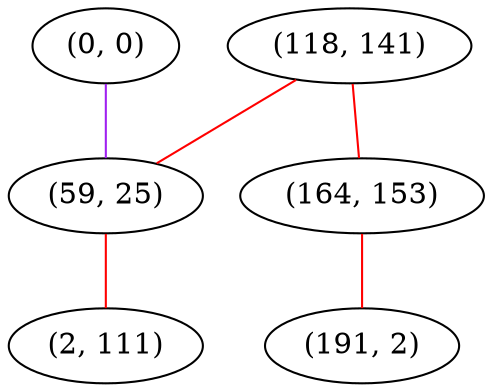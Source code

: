 graph "" {
"(0, 0)";
"(118, 141)";
"(59, 25)";
"(164, 153)";
"(191, 2)";
"(2, 111)";
"(0, 0)" -- "(59, 25)"  [color=purple, key=0, weight=4];
"(118, 141)" -- "(59, 25)"  [color=red, key=0, weight=1];
"(118, 141)" -- "(164, 153)"  [color=red, key=0, weight=1];
"(59, 25)" -- "(2, 111)"  [color=red, key=0, weight=1];
"(164, 153)" -- "(191, 2)"  [color=red, key=0, weight=1];
}
